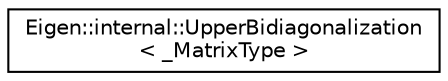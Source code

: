 digraph "Graphical Class Hierarchy"
{
  edge [fontname="Helvetica",fontsize="10",labelfontname="Helvetica",labelfontsize="10"];
  node [fontname="Helvetica",fontsize="10",shape=record];
  rankdir="LR";
  Node1 [label="Eigen::internal::UpperBidiagonalization\l\< _MatrixType \>",height=0.2,width=0.4,color="black", fillcolor="white", style="filled",URL="$class_eigen_1_1internal_1_1_upper_bidiagonalization.html"];
}
